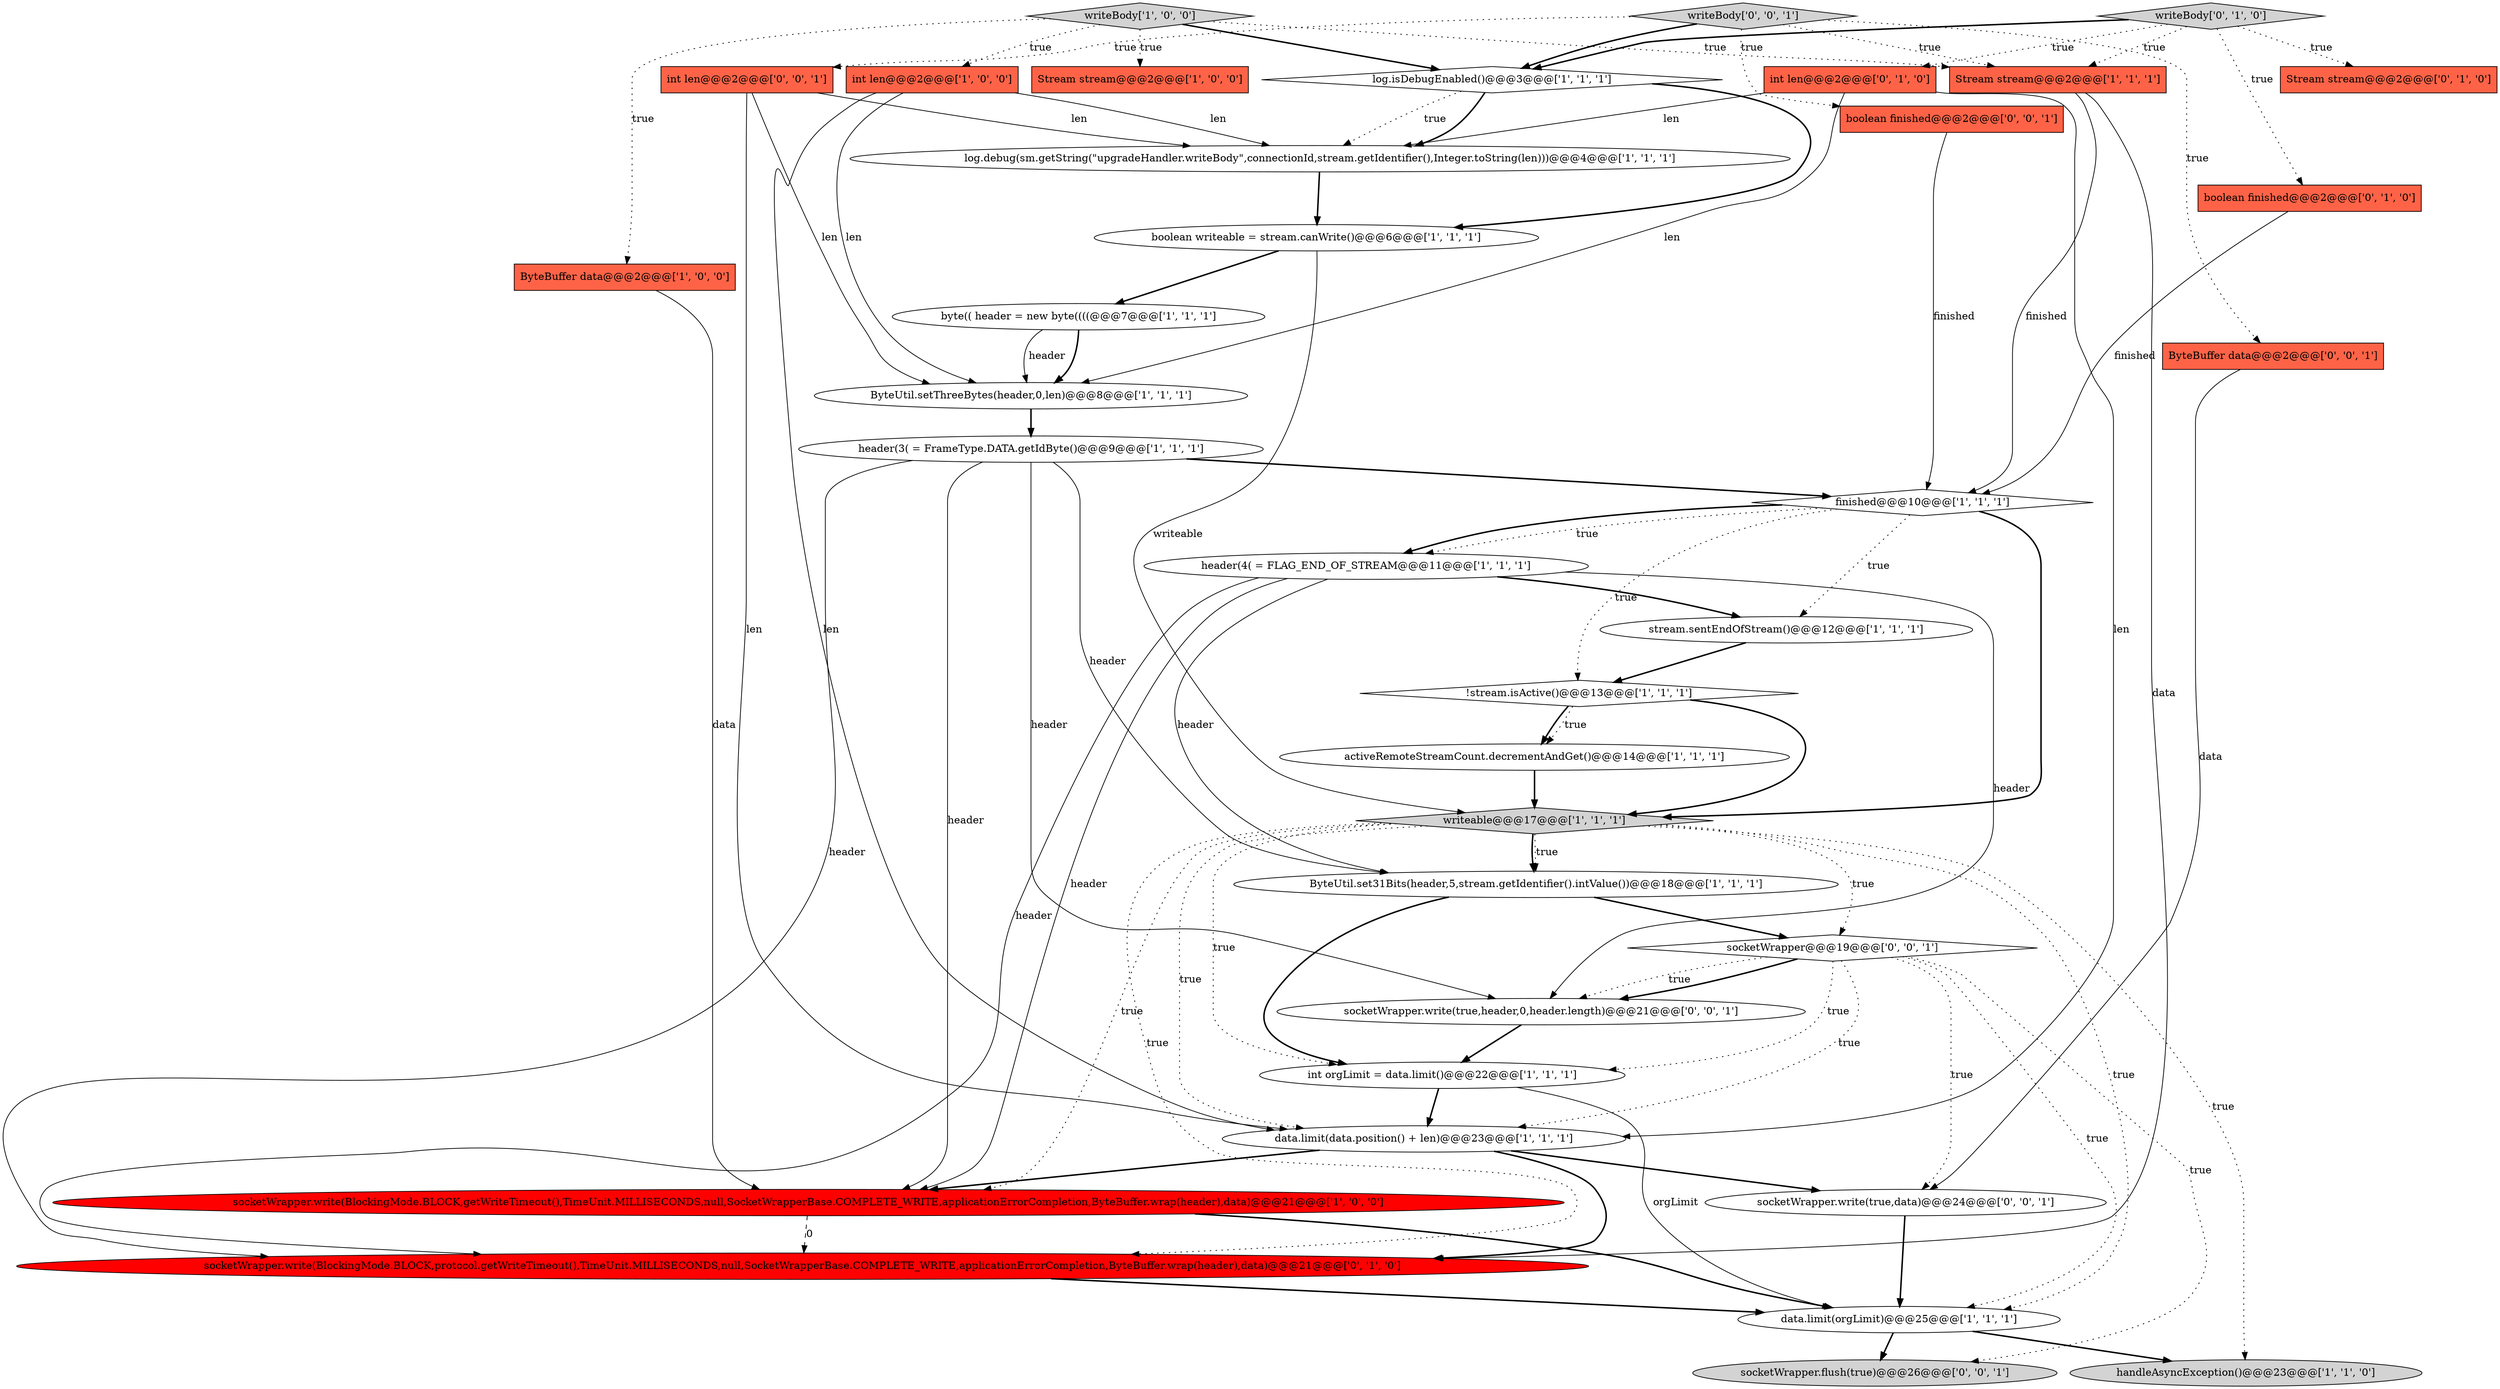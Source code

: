 digraph {
20 [style = filled, label = "header(4( = FLAG_END_OF_STREAM@@@11@@@['1', '1', '1']", fillcolor = white, shape = ellipse image = "AAA0AAABBB1BBB"];
4 [style = filled, label = "ByteBuffer data@@@2@@@['1', '0', '0']", fillcolor = tomato, shape = box image = "AAA0AAABBB1BBB"];
33 [style = filled, label = "boolean finished@@@2@@@['0', '0', '1']", fillcolor = tomato, shape = box image = "AAA0AAABBB3BBB"];
11 [style = filled, label = "log.isDebugEnabled()@@@3@@@['1', '1', '1']", fillcolor = white, shape = diamond image = "AAA0AAABBB1BBB"];
32 [style = filled, label = "int len@@@2@@@['0', '0', '1']", fillcolor = tomato, shape = box image = "AAA0AAABBB3BBB"];
6 [style = filled, label = "log.debug(sm.getString(\"upgradeHandler.writeBody\",connectionId,stream.getIdentifier(),Integer.toString(len)))@@@4@@@['1', '1', '1']", fillcolor = white, shape = ellipse image = "AAA0AAABBB1BBB"];
1 [style = filled, label = "stream.sentEndOfStream()@@@12@@@['1', '1', '1']", fillcolor = white, shape = ellipse image = "AAA0AAABBB1BBB"];
16 [style = filled, label = "byte(( header = new byte((((@@@7@@@['1', '1', '1']", fillcolor = white, shape = ellipse image = "AAA0AAABBB1BBB"];
14 [style = filled, label = "activeRemoteStreamCount.decrementAndGet()@@@14@@@['1', '1', '1']", fillcolor = white, shape = ellipse image = "AAA0AAABBB1BBB"];
25 [style = filled, label = "int len@@@2@@@['0', '1', '0']", fillcolor = tomato, shape = box image = "AAA0AAABBB2BBB"];
10 [style = filled, label = "finished@@@10@@@['1', '1', '1']", fillcolor = white, shape = diamond image = "AAA0AAABBB1BBB"];
7 [style = filled, label = "header(3( = FrameType.DATA.getIdByte()@@@9@@@['1', '1', '1']", fillcolor = white, shape = ellipse image = "AAA0AAABBB1BBB"];
0 [style = filled, label = "data.limit(orgLimit)@@@25@@@['1', '1', '1']", fillcolor = white, shape = ellipse image = "AAA0AAABBB1BBB"];
13 [style = filled, label = "socketWrapper.write(BlockingMode.BLOCK,getWriteTimeout(),TimeUnit.MILLISECONDS,null,SocketWrapperBase.COMPLETE_WRITE,applicationErrorCompletion,ByteBuffer.wrap(header),data)@@@21@@@['1', '0', '0']", fillcolor = red, shape = ellipse image = "AAA1AAABBB1BBB"];
15 [style = filled, label = "writeBody['1', '0', '0']", fillcolor = lightgray, shape = diamond image = "AAA0AAABBB1BBB"];
30 [style = filled, label = "ByteBuffer data@@@2@@@['0', '0', '1']", fillcolor = tomato, shape = box image = "AAA0AAABBB3BBB"];
26 [style = filled, label = "boolean finished@@@2@@@['0', '1', '0']", fillcolor = tomato, shape = box image = "AAA0AAABBB2BBB"];
5 [style = filled, label = "int len@@@2@@@['1', '0', '0']", fillcolor = tomato, shape = box image = "AAA0AAABBB1BBB"];
35 [style = filled, label = "socketWrapper.write(true,header,0,header.length)@@@21@@@['0', '0', '1']", fillcolor = white, shape = ellipse image = "AAA0AAABBB3BBB"];
23 [style = filled, label = "Stream stream@@@2@@@['0', '1', '0']", fillcolor = tomato, shape = box image = "AAA0AAABBB2BBB"];
27 [style = filled, label = "writeBody['0', '1', '0']", fillcolor = lightgray, shape = diamond image = "AAA0AAABBB2BBB"];
22 [style = filled, label = "int orgLimit = data.limit()@@@22@@@['1', '1', '1']", fillcolor = white, shape = ellipse image = "AAA0AAABBB1BBB"];
9 [style = filled, label = "handleAsyncException()@@@23@@@['1', '1', '0']", fillcolor = lightgray, shape = ellipse image = "AAA0AAABBB1BBB"];
8 [style = filled, label = "ByteUtil.set31Bits(header,5,stream.getIdentifier().intValue())@@@18@@@['1', '1', '1']", fillcolor = white, shape = ellipse image = "AAA0AAABBB1BBB"];
29 [style = filled, label = "socketWrapper.write(true,data)@@@24@@@['0', '0', '1']", fillcolor = white, shape = ellipse image = "AAA0AAABBB3BBB"];
18 [style = filled, label = "ByteUtil.setThreeBytes(header,0,len)@@@8@@@['1', '1', '1']", fillcolor = white, shape = ellipse image = "AAA0AAABBB1BBB"];
19 [style = filled, label = "Stream stream@@@2@@@['1', '1', '1']", fillcolor = tomato, shape = box image = "AAA0AAABBB1BBB"];
3 [style = filled, label = "Stream stream@@@2@@@['1', '0', '0']", fillcolor = tomato, shape = box image = "AAA0AAABBB1BBB"];
31 [style = filled, label = "writeBody['0', '0', '1']", fillcolor = lightgray, shape = diamond image = "AAA0AAABBB3BBB"];
17 [style = filled, label = "data.limit(data.position() + len)@@@23@@@['1', '1', '1']", fillcolor = white, shape = ellipse image = "AAA0AAABBB1BBB"];
24 [style = filled, label = "socketWrapper.write(BlockingMode.BLOCK,protocol.getWriteTimeout(),TimeUnit.MILLISECONDS,null,SocketWrapperBase.COMPLETE_WRITE,applicationErrorCompletion,ByteBuffer.wrap(header),data)@@@21@@@['0', '1', '0']", fillcolor = red, shape = ellipse image = "AAA1AAABBB2BBB"];
34 [style = filled, label = "socketWrapper@@@19@@@['0', '0', '1']", fillcolor = white, shape = diamond image = "AAA0AAABBB3BBB"];
28 [style = filled, label = "socketWrapper.flush(true)@@@26@@@['0', '0', '1']", fillcolor = lightgray, shape = ellipse image = "AAA0AAABBB3BBB"];
12 [style = filled, label = "boolean writeable = stream.canWrite()@@@6@@@['1', '1', '1']", fillcolor = white, shape = ellipse image = "AAA0AAABBB1BBB"];
21 [style = filled, label = "!stream.isActive()@@@13@@@['1', '1', '1']", fillcolor = white, shape = diamond image = "AAA0AAABBB1BBB"];
2 [style = filled, label = "writeable@@@17@@@['1', '1', '1']", fillcolor = lightgray, shape = diamond image = "AAA0AAABBB1BBB"];
5->6 [style = solid, label="len"];
2->22 [style = dotted, label="true"];
29->0 [style = bold, label=""];
34->29 [style = dotted, label="true"];
5->17 [style = solid, label="len"];
20->13 [style = solid, label="header"];
27->23 [style = dotted, label="true"];
27->19 [style = dotted, label="true"];
21->2 [style = bold, label=""];
7->35 [style = solid, label="header"];
13->24 [style = dashed, label="0"];
15->11 [style = bold, label=""];
22->0 [style = solid, label="orgLimit"];
10->20 [style = dotted, label="true"];
1->21 [style = bold, label=""];
32->18 [style = solid, label="len"];
10->1 [style = dotted, label="true"];
2->8 [style = dotted, label="true"];
31->19 [style = dotted, label="true"];
7->8 [style = solid, label="header"];
34->28 [style = dotted, label="true"];
8->34 [style = bold, label=""];
2->0 [style = dotted, label="true"];
27->25 [style = dotted, label="true"];
12->2 [style = solid, label="writeable"];
24->0 [style = bold, label=""];
2->24 [style = dotted, label="true"];
11->12 [style = bold, label=""];
31->33 [style = dotted, label="true"];
31->11 [style = bold, label=""];
8->22 [style = bold, label=""];
15->3 [style = dotted, label="true"];
31->30 [style = dotted, label="true"];
19->10 [style = solid, label="finished"];
34->22 [style = dotted, label="true"];
27->11 [style = bold, label=""];
32->6 [style = solid, label="len"];
26->10 [style = solid, label="finished"];
22->17 [style = bold, label=""];
10->2 [style = bold, label=""];
34->35 [style = bold, label=""];
33->10 [style = solid, label="finished"];
18->7 [style = bold, label=""];
13->0 [style = bold, label=""];
15->5 [style = dotted, label="true"];
7->24 [style = solid, label="header"];
16->18 [style = bold, label=""];
16->18 [style = solid, label="header"];
5->18 [style = solid, label="len"];
20->24 [style = solid, label="header"];
20->1 [style = bold, label=""];
34->0 [style = dotted, label="true"];
2->9 [style = dotted, label="true"];
34->35 [style = dotted, label="true"];
11->6 [style = dotted, label="true"];
20->8 [style = solid, label="header"];
32->17 [style = solid, label="len"];
25->6 [style = solid, label="len"];
20->35 [style = solid, label="header"];
19->24 [style = solid, label="data"];
14->2 [style = bold, label=""];
17->13 [style = bold, label=""];
25->18 [style = solid, label="len"];
30->29 [style = solid, label="data"];
25->17 [style = solid, label="len"];
21->14 [style = bold, label=""];
6->12 [style = bold, label=""];
0->9 [style = bold, label=""];
10->20 [style = bold, label=""];
2->34 [style = dotted, label="true"];
7->10 [style = bold, label=""];
27->26 [style = dotted, label="true"];
35->22 [style = bold, label=""];
2->17 [style = dotted, label="true"];
11->6 [style = bold, label=""];
12->16 [style = bold, label=""];
15->4 [style = dotted, label="true"];
31->32 [style = dotted, label="true"];
4->13 [style = solid, label="data"];
17->24 [style = bold, label=""];
34->17 [style = dotted, label="true"];
15->19 [style = dotted, label="true"];
21->14 [style = dotted, label="true"];
7->13 [style = solid, label="header"];
17->29 [style = bold, label=""];
10->21 [style = dotted, label="true"];
2->13 [style = dotted, label="true"];
0->28 [style = bold, label=""];
2->8 [style = bold, label=""];
}
